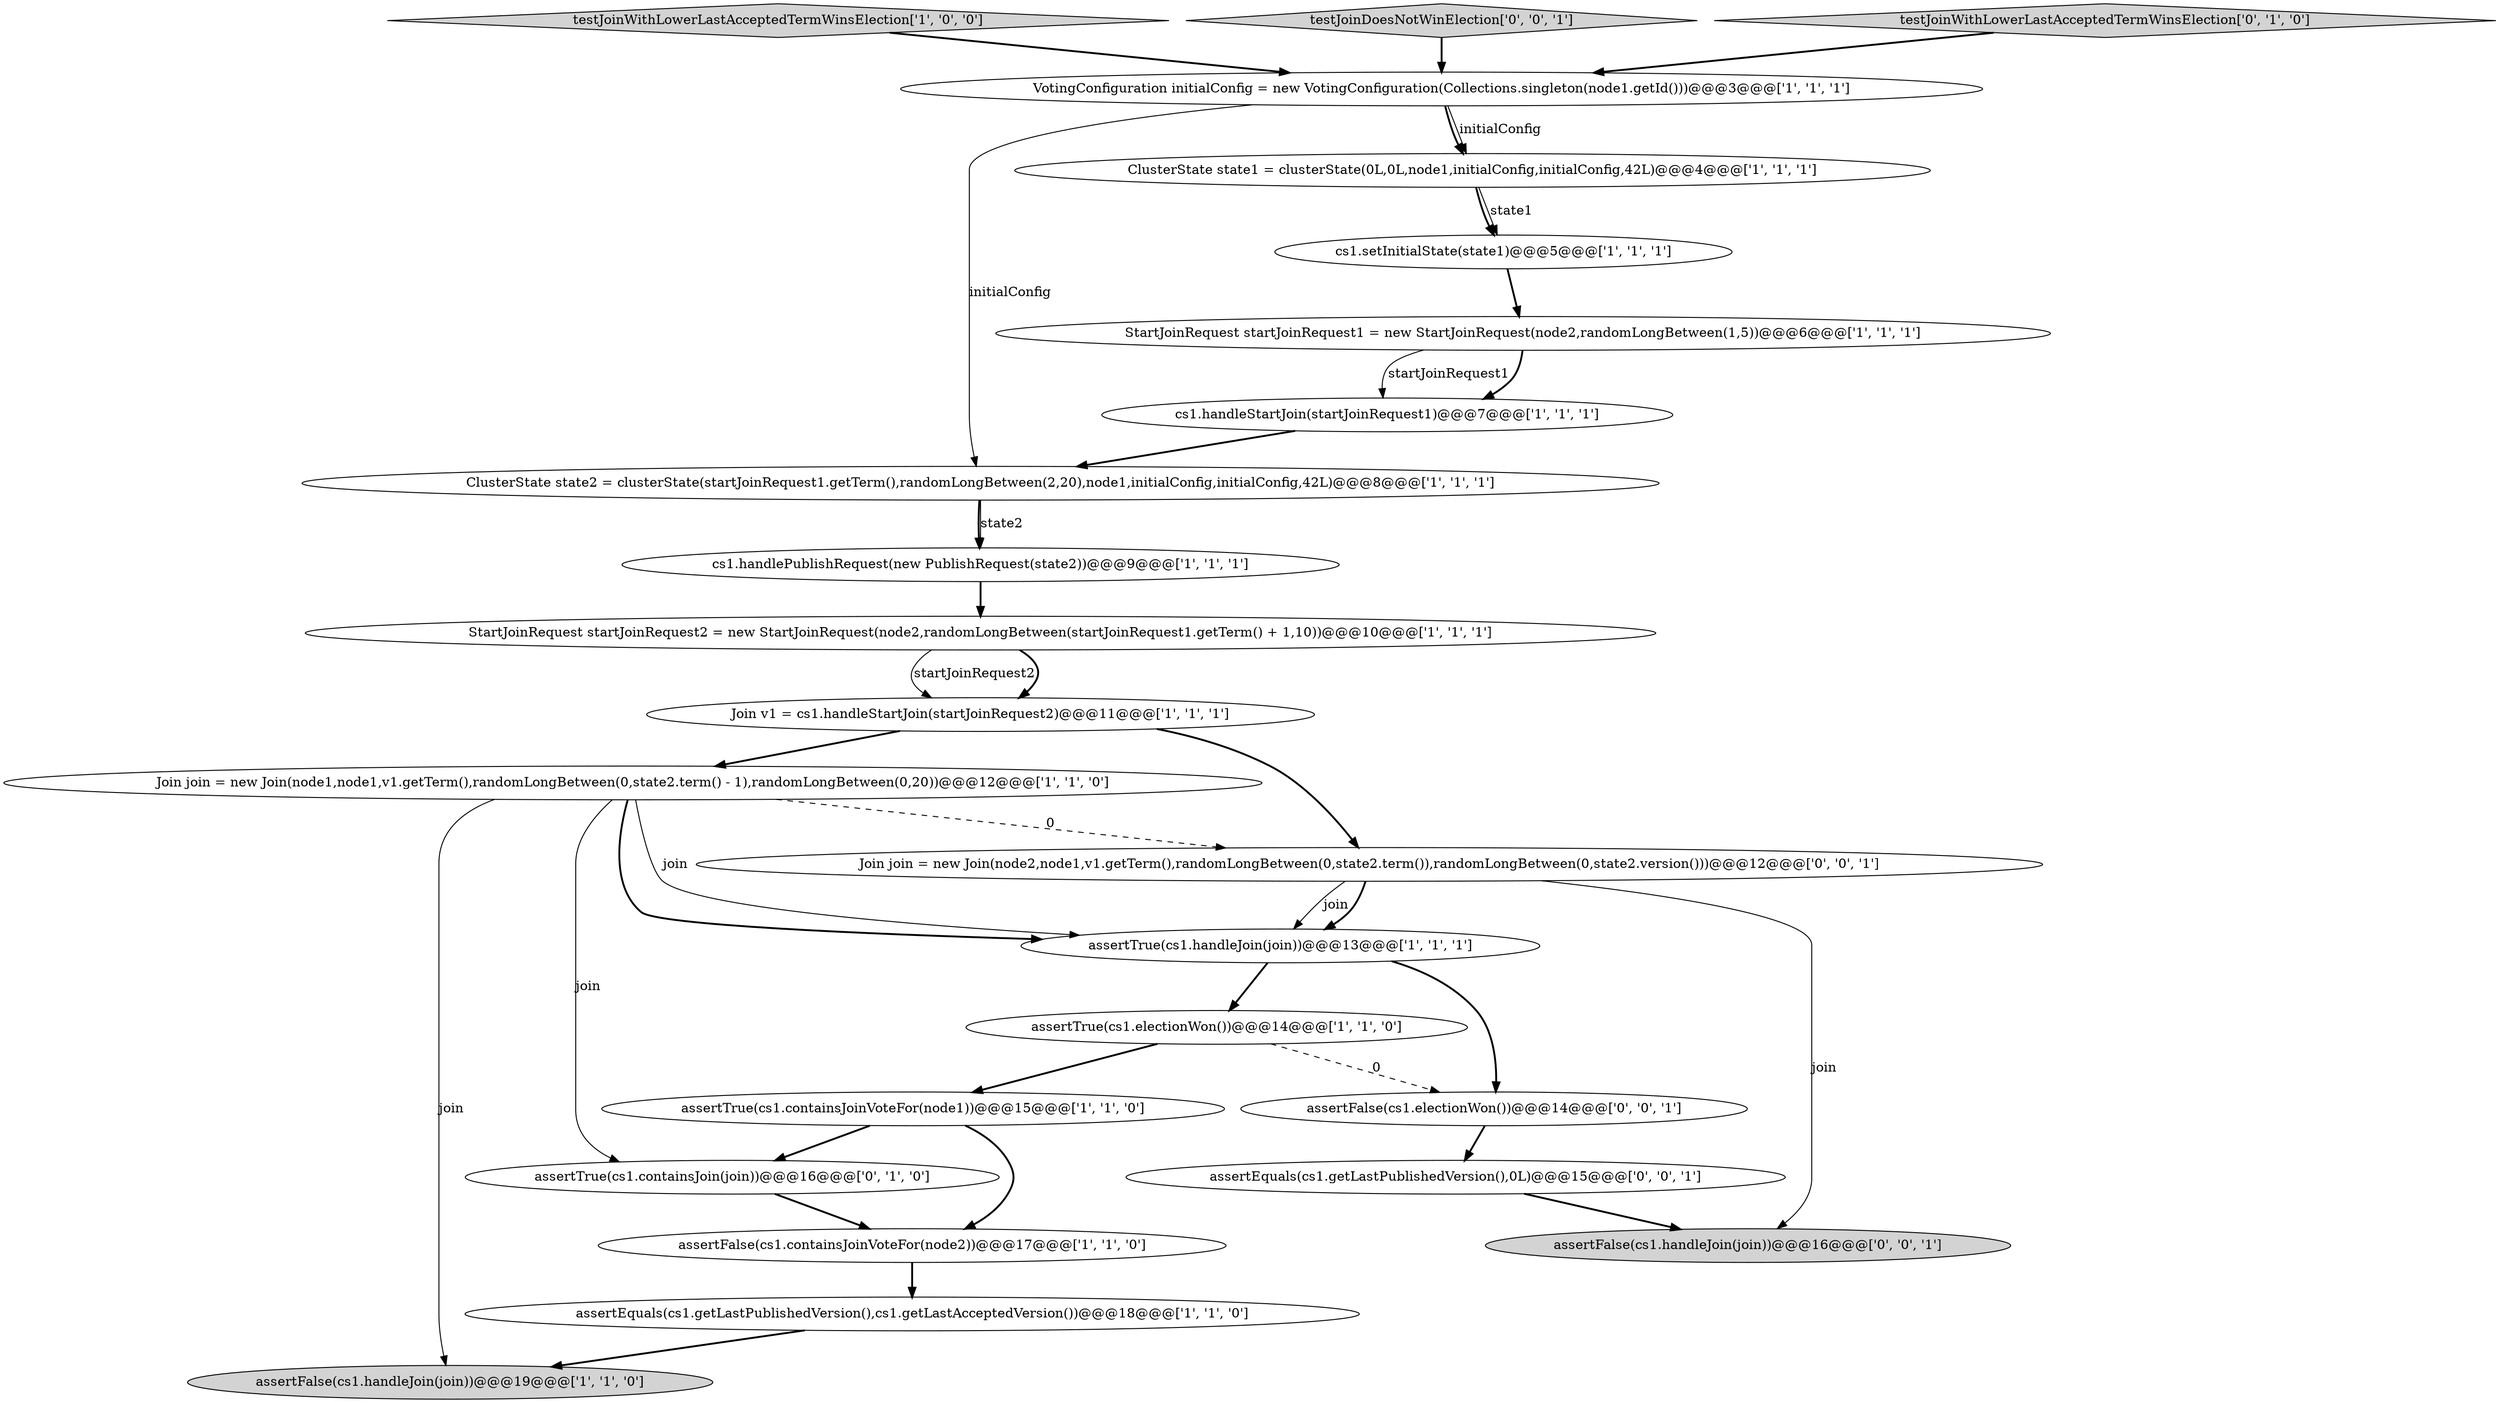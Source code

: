 digraph {
12 [style = filled, label = "VotingConfiguration initialConfig = new VotingConfiguration(Collections.singleton(node1.getId()))@@@3@@@['1', '1', '1']", fillcolor = white, shape = ellipse image = "AAA0AAABBB1BBB"];
5 [style = filled, label = "ClusterState state1 = clusterState(0L,0L,node1,initialConfig,initialConfig,42L)@@@4@@@['1', '1', '1']", fillcolor = white, shape = ellipse image = "AAA0AAABBB1BBB"];
11 [style = filled, label = "testJoinWithLowerLastAcceptedTermWinsElection['1', '0', '0']", fillcolor = lightgray, shape = diamond image = "AAA0AAABBB1BBB"];
23 [style = filled, label = "assertFalse(cs1.electionWon())@@@14@@@['0', '0', '1']", fillcolor = white, shape = ellipse image = "AAA0AAABBB3BBB"];
21 [style = filled, label = "assertEquals(cs1.getLastPublishedVersion(),0L)@@@15@@@['0', '0', '1']", fillcolor = white, shape = ellipse image = "AAA0AAABBB3BBB"];
2 [style = filled, label = "Join v1 = cs1.handleStartJoin(startJoinRequest2)@@@11@@@['1', '1', '1']", fillcolor = white, shape = ellipse image = "AAA0AAABBB1BBB"];
1 [style = filled, label = "ClusterState state2 = clusterState(startJoinRequest1.getTerm(),randomLongBetween(2,20),node1,initialConfig,initialConfig,42L)@@@8@@@['1', '1', '1']", fillcolor = white, shape = ellipse image = "AAA0AAABBB1BBB"];
7 [style = filled, label = "Join join = new Join(node1,node1,v1.getTerm(),randomLongBetween(0,state2.term() - 1),randomLongBetween(0,20))@@@12@@@['1', '1', '0']", fillcolor = white, shape = ellipse image = "AAA0AAABBB1BBB"];
15 [style = filled, label = "cs1.handlePublishRequest(new PublishRequest(state2))@@@9@@@['1', '1', '1']", fillcolor = white, shape = ellipse image = "AAA0AAABBB1BBB"];
3 [style = filled, label = "assertEquals(cs1.getLastPublishedVersion(),cs1.getLastAcceptedVersion())@@@18@@@['1', '1', '0']", fillcolor = white, shape = ellipse image = "AAA0AAABBB1BBB"];
18 [style = filled, label = "assertTrue(cs1.containsJoin(join))@@@16@@@['0', '1', '0']", fillcolor = white, shape = ellipse image = "AAA1AAABBB2BBB"];
16 [style = filled, label = "assertTrue(cs1.handleJoin(join))@@@13@@@['1', '1', '1']", fillcolor = white, shape = ellipse image = "AAA0AAABBB1BBB"];
8 [style = filled, label = "assertFalse(cs1.handleJoin(join))@@@19@@@['1', '1', '0']", fillcolor = lightgray, shape = ellipse image = "AAA0AAABBB1BBB"];
19 [style = filled, label = "Join join = new Join(node2,node1,v1.getTerm(),randomLongBetween(0,state2.term()),randomLongBetween(0,state2.version()))@@@12@@@['0', '0', '1']", fillcolor = white, shape = ellipse image = "AAA0AAABBB3BBB"];
20 [style = filled, label = "testJoinDoesNotWinElection['0', '0', '1']", fillcolor = lightgray, shape = diamond image = "AAA0AAABBB3BBB"];
14 [style = filled, label = "cs1.handleStartJoin(startJoinRequest1)@@@7@@@['1', '1', '1']", fillcolor = white, shape = ellipse image = "AAA0AAABBB1BBB"];
9 [style = filled, label = "StartJoinRequest startJoinRequest2 = new StartJoinRequest(node2,randomLongBetween(startJoinRequest1.getTerm() + 1,10))@@@10@@@['1', '1', '1']", fillcolor = white, shape = ellipse image = "AAA0AAABBB1BBB"];
4 [style = filled, label = "assertTrue(cs1.containsJoinVoteFor(node1))@@@15@@@['1', '1', '0']", fillcolor = white, shape = ellipse image = "AAA0AAABBB1BBB"];
10 [style = filled, label = "assertTrue(cs1.electionWon())@@@14@@@['1', '1', '0']", fillcolor = white, shape = ellipse image = "AAA0AAABBB1BBB"];
22 [style = filled, label = "assertFalse(cs1.handleJoin(join))@@@16@@@['0', '0', '1']", fillcolor = lightgray, shape = ellipse image = "AAA0AAABBB3BBB"];
17 [style = filled, label = "testJoinWithLowerLastAcceptedTermWinsElection['0', '1', '0']", fillcolor = lightgray, shape = diamond image = "AAA0AAABBB2BBB"];
0 [style = filled, label = "cs1.setInitialState(state1)@@@5@@@['1', '1', '1']", fillcolor = white, shape = ellipse image = "AAA0AAABBB1BBB"];
6 [style = filled, label = "assertFalse(cs1.containsJoinVoteFor(node2))@@@17@@@['1', '1', '0']", fillcolor = white, shape = ellipse image = "AAA0AAABBB1BBB"];
13 [style = filled, label = "StartJoinRequest startJoinRequest1 = new StartJoinRequest(node2,randomLongBetween(1,5))@@@6@@@['1', '1', '1']", fillcolor = white, shape = ellipse image = "AAA0AAABBB1BBB"];
4->6 [style = bold, label=""];
19->16 [style = solid, label="join"];
11->12 [style = bold, label=""];
15->9 [style = bold, label=""];
9->2 [style = solid, label="startJoinRequest2"];
21->22 [style = bold, label=""];
2->7 [style = bold, label=""];
7->18 [style = solid, label="join"];
7->8 [style = solid, label="join"];
13->14 [style = solid, label="startJoinRequest1"];
7->16 [style = bold, label=""];
9->2 [style = bold, label=""];
12->1 [style = solid, label="initialConfig"];
7->19 [style = dashed, label="0"];
17->12 [style = bold, label=""];
0->13 [style = bold, label=""];
16->10 [style = bold, label=""];
14->1 [style = bold, label=""];
23->21 [style = bold, label=""];
19->16 [style = bold, label=""];
12->5 [style = bold, label=""];
5->0 [style = bold, label=""];
2->19 [style = bold, label=""];
16->23 [style = bold, label=""];
19->22 [style = solid, label="join"];
10->4 [style = bold, label=""];
12->5 [style = solid, label="initialConfig"];
6->3 [style = bold, label=""];
3->8 [style = bold, label=""];
1->15 [style = bold, label=""];
1->15 [style = solid, label="state2"];
5->0 [style = solid, label="state1"];
10->23 [style = dashed, label="0"];
13->14 [style = bold, label=""];
20->12 [style = bold, label=""];
7->16 [style = solid, label="join"];
18->6 [style = bold, label=""];
4->18 [style = bold, label=""];
}
